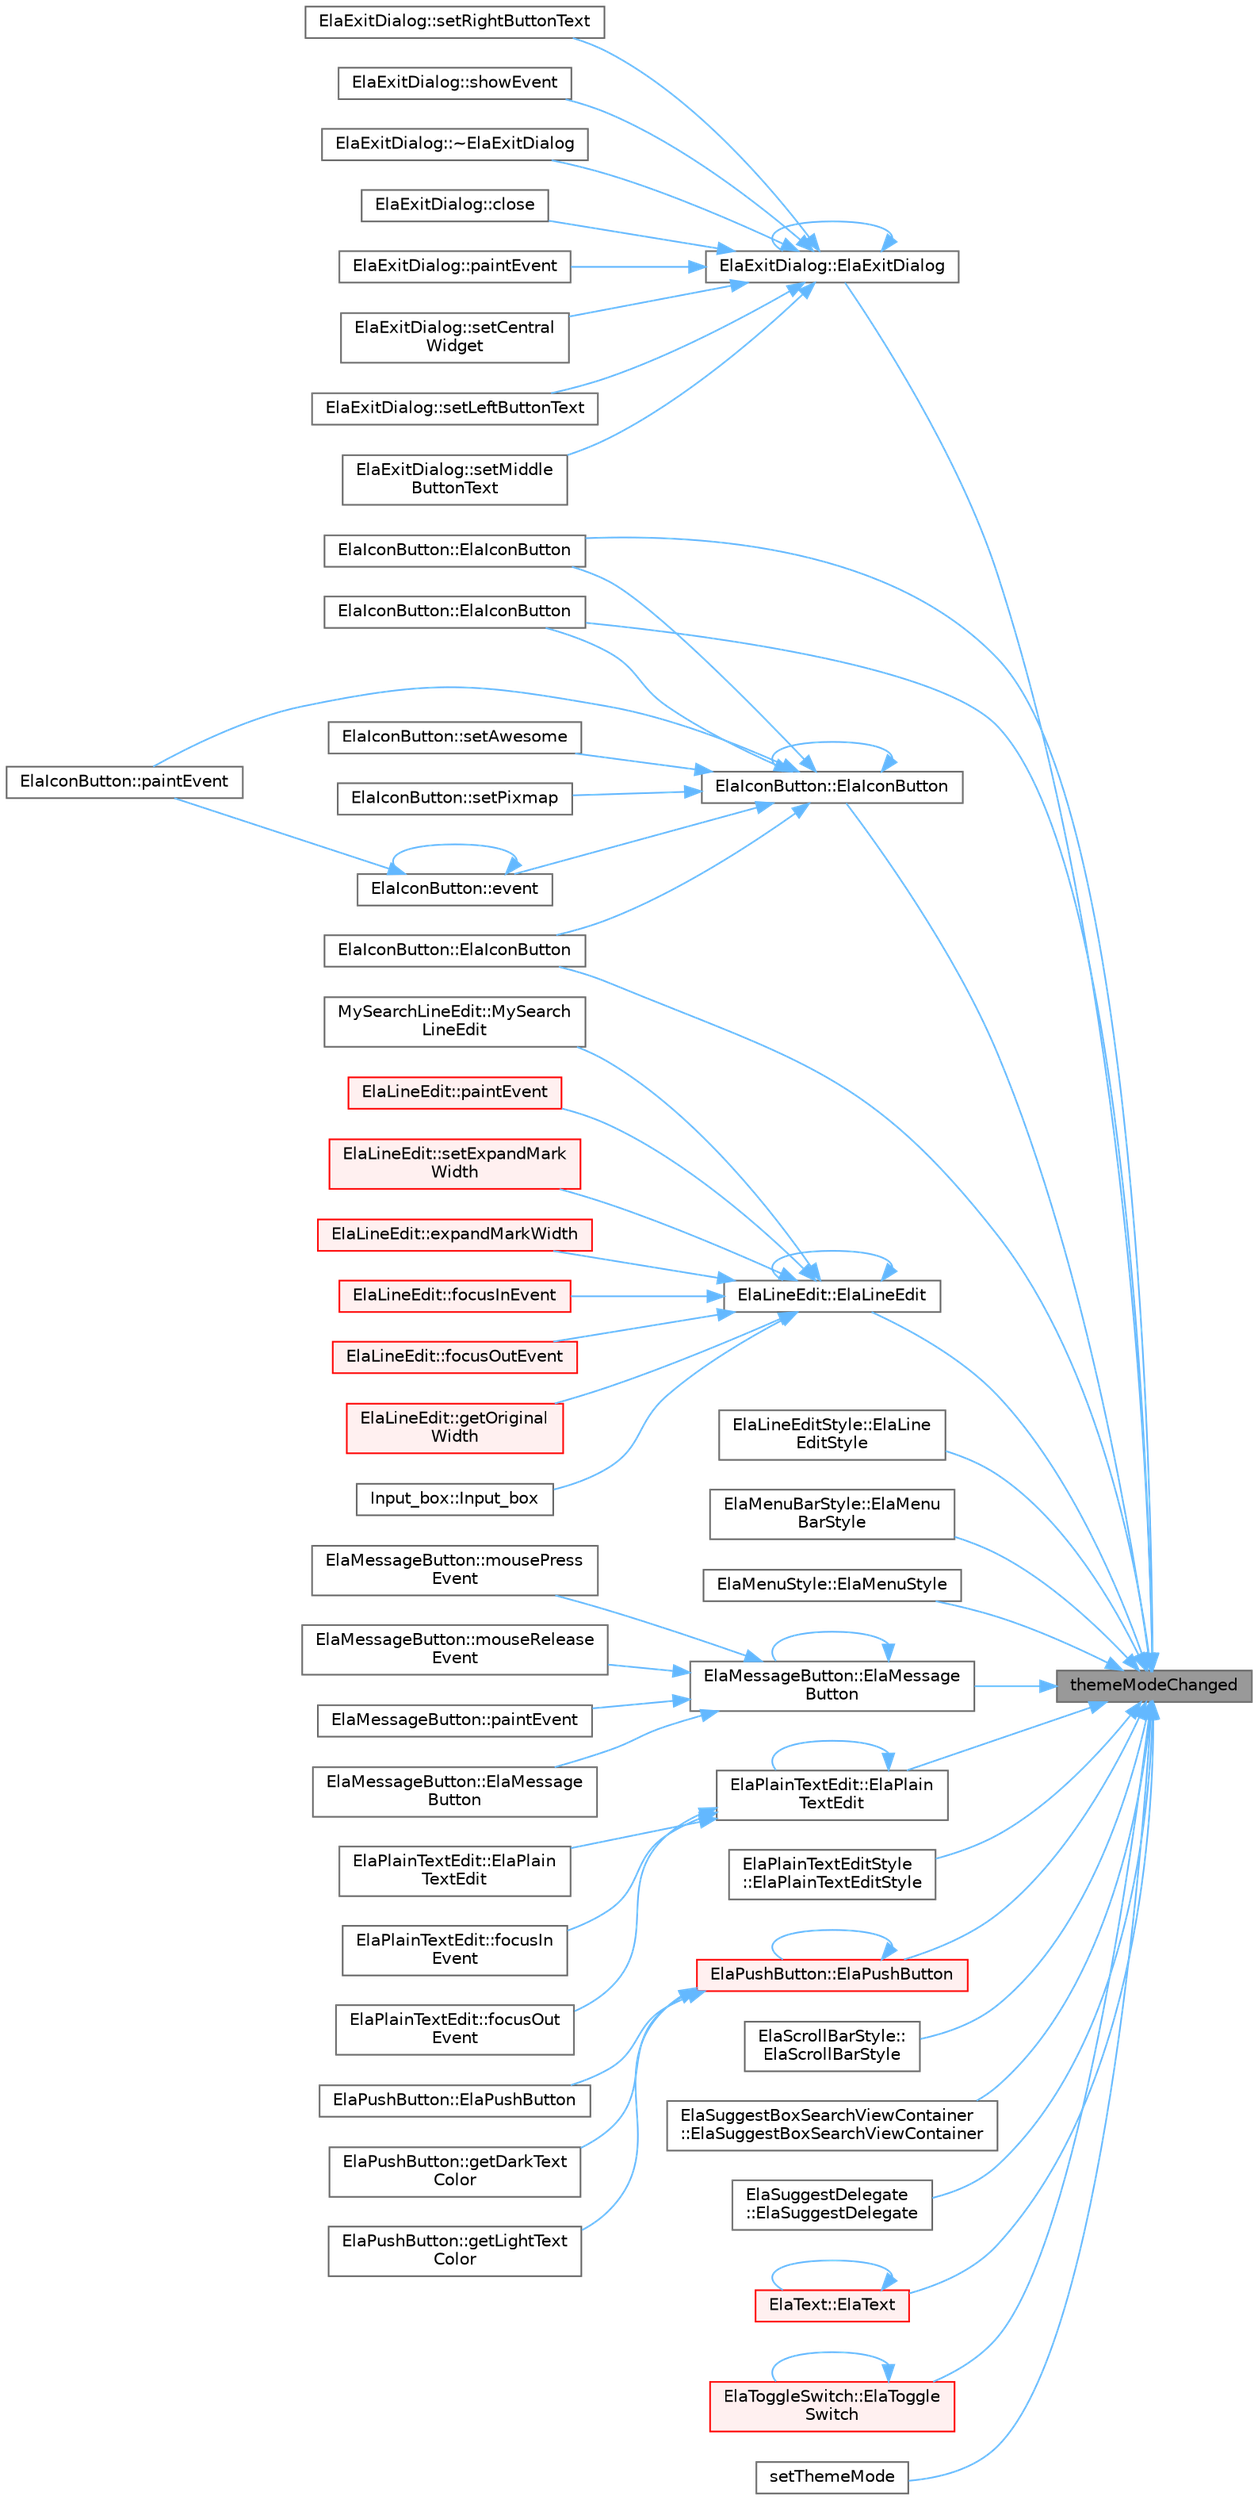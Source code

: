 digraph "themeModeChanged"
{
 // LATEX_PDF_SIZE
  bgcolor="transparent";
  edge [fontname=Helvetica,fontsize=10,labelfontname=Helvetica,labelfontsize=10];
  node [fontname=Helvetica,fontsize=10,shape=box,height=0.2,width=0.4];
  rankdir="RL";
  Node1 [id="Node000001",label="themeModeChanged",height=0.2,width=0.4,color="gray40", fillcolor="grey60", style="filled", fontcolor="black",tooltip="主题模式更改信号"];
  Node1 -> Node2 [id="edge1_Node000001_Node000002",dir="back",color="steelblue1",style="solid",tooltip=" "];
  Node2 [id="Node000002",label="ElaExitDialog::ElaExitDialog",height=0.2,width=0.4,color="grey40", fillcolor="white", style="filled",URL="$class_ela_exit_dialog.html#a7e42279a906937fc42f9e9b4a15a6897",tooltip="构造函数，初始化退出对话框"];
  Node2 -> Node3 [id="edge2_Node000002_Node000003",dir="back",color="steelblue1",style="solid",tooltip=" "];
  Node3 [id="Node000003",label="ElaExitDialog::close",height=0.2,width=0.4,color="grey40", fillcolor="white", style="filled",URL="$class_ela_exit_dialog.html#a5ae591df94fc66ccb85cbb6565368bca",tooltip="关闭对话框"];
  Node2 -> Node2 [id="edge3_Node000002_Node000002",dir="back",color="steelblue1",style="solid",tooltip=" "];
  Node2 -> Node4 [id="edge4_Node000002_Node000004",dir="back",color="steelblue1",style="solid",tooltip=" "];
  Node4 [id="Node000004",label="ElaExitDialog::paintEvent",height=0.2,width=0.4,color="grey40", fillcolor="white", style="filled",URL="$class_ela_exit_dialog.html#aa71936647c7e332ab07cbec003a8c9a2",tooltip="重绘事件，绘制对话框背景和按钮区域"];
  Node2 -> Node5 [id="edge5_Node000002_Node000005",dir="back",color="steelblue1",style="solid",tooltip=" "];
  Node5 [id="Node000005",label="ElaExitDialog::setCentral\lWidget",height=0.2,width=0.4,color="grey40", fillcolor="white", style="filled",URL="$class_ela_exit_dialog.html#abfd23d905a6b35904adbb11fb844216d",tooltip="设置中心控件"];
  Node2 -> Node6 [id="edge6_Node000002_Node000006",dir="back",color="steelblue1",style="solid",tooltip=" "];
  Node6 [id="Node000006",label="ElaExitDialog::setLeftButtonText",height=0.2,width=0.4,color="grey40", fillcolor="white", style="filled",URL="$class_ela_exit_dialog.html#a224f1bf4051058689a09652102d86795",tooltip="设置左侧按钮文本"];
  Node2 -> Node7 [id="edge7_Node000002_Node000007",dir="back",color="steelblue1",style="solid",tooltip=" "];
  Node7 [id="Node000007",label="ElaExitDialog::setMiddle\lButtonText",height=0.2,width=0.4,color="grey40", fillcolor="white", style="filled",URL="$class_ela_exit_dialog.html#a10c111bdcf8942d67e05440cd391b31d",tooltip="设置中间按钮文本"];
  Node2 -> Node8 [id="edge8_Node000002_Node000008",dir="back",color="steelblue1",style="solid",tooltip=" "];
  Node8 [id="Node000008",label="ElaExitDialog::setRightButtonText",height=0.2,width=0.4,color="grey40", fillcolor="white", style="filled",URL="$class_ela_exit_dialog.html#ab4df0b3f7b92f03ee25c00ed7a8c49eb",tooltip="设置右侧按钮文本"];
  Node2 -> Node9 [id="edge9_Node000002_Node000009",dir="back",color="steelblue1",style="solid",tooltip=" "];
  Node9 [id="Node000009",label="ElaExitDialog::showEvent",height=0.2,width=0.4,color="grey40", fillcolor="white", style="filled",URL="$class_ela_exit_dialog.html#a26eb1890b4d4dfb7bf76fb7c44cbdebf",tooltip="显示事件处理"];
  Node2 -> Node10 [id="edge10_Node000002_Node000010",dir="back",color="steelblue1",style="solid",tooltip=" "];
  Node10 [id="Node000010",label="ElaExitDialog::~ElaExitDialog",height=0.2,width=0.4,color="grey40", fillcolor="white", style="filled",URL="$class_ela_exit_dialog.html#aacbd11f0c5785789a7e7ac36efa68fbf",tooltip="析构函数，释放退出对话框资源"];
  Node1 -> Node11 [id="edge11_Node000001_Node000011",dir="back",color="steelblue1",style="solid",tooltip=" "];
  Node11 [id="Node000011",label="ElaIconButton::ElaIconButton",height=0.2,width=0.4,color="grey40", fillcolor="white", style="filled",URL="$class_ela_icon_button.html#a7c38e0a373f4e4522434122777b2e38e",tooltip="构造函数，初始化带 Ela 图标、像素大小和固定尺寸的按钮"];
  Node1 -> Node12 [id="edge12_Node000001_Node000012",dir="back",color="steelblue1",style="solid",tooltip=" "];
  Node12 [id="Node000012",label="ElaIconButton::ElaIconButton",height=0.2,width=0.4,color="grey40", fillcolor="white", style="filled",URL="$class_ela_icon_button.html#a97aeb3ecec19a733d28798712bef954f",tooltip="构造函数，初始化带 Ela 图标和像素大小的按钮"];
  Node1 -> Node13 [id="edge13_Node000001_Node000013",dir="back",color="steelblue1",style="solid",tooltip=" "];
  Node13 [id="Node000013",label="ElaIconButton::ElaIconButton",height=0.2,width=0.4,color="grey40", fillcolor="white", style="filled",URL="$class_ela_icon_button.html#aec8b793e9f1cebaf26cabeaf1fbfe73d",tooltip="构造函数，初始化带 Ela 图标的按钮"];
  Node1 -> Node14 [id="edge14_Node000001_Node000014",dir="back",color="steelblue1",style="solid",tooltip=" "];
  Node14 [id="Node000014",label="ElaIconButton::ElaIconButton",height=0.2,width=0.4,color="grey40", fillcolor="white", style="filled",URL="$class_ela_icon_button.html#a7f5e8688b8742d881e96f391b7df024e",tooltip="构造函数，初始化带图像的图标按钮"];
  Node14 -> Node11 [id="edge15_Node000014_Node000011",dir="back",color="steelblue1",style="solid",tooltip=" "];
  Node14 -> Node12 [id="edge16_Node000014_Node000012",dir="back",color="steelblue1",style="solid",tooltip=" "];
  Node14 -> Node13 [id="edge17_Node000014_Node000013",dir="back",color="steelblue1",style="solid",tooltip=" "];
  Node14 -> Node14 [id="edge18_Node000014_Node000014",dir="back",color="steelblue1",style="solid",tooltip=" "];
  Node14 -> Node15 [id="edge19_Node000014_Node000015",dir="back",color="steelblue1",style="solid",tooltip=" "];
  Node15 [id="Node000015",label="ElaIconButton::event",height=0.2,width=0.4,color="grey40", fillcolor="white", style="filled",URL="$class_ela_icon_button.html#a4df57dfac7a608de1ed3dc7bceda487e",tooltip="事件处理"];
  Node15 -> Node15 [id="edge20_Node000015_Node000015",dir="back",color="steelblue1",style="solid",tooltip=" "];
  Node15 -> Node16 [id="edge21_Node000015_Node000016",dir="back",color="steelblue1",style="solid",tooltip=" "];
  Node16 [id="Node000016",label="ElaIconButton::paintEvent",height=0.2,width=0.4,color="grey40", fillcolor="white", style="filled",URL="$class_ela_icon_button.html#aa71936647c7e332ab07cbec003a8c9a2",tooltip="绘制事件，绘制按钮外观"];
  Node14 -> Node16 [id="edge22_Node000014_Node000016",dir="back",color="steelblue1",style="solid",tooltip=" "];
  Node14 -> Node17 [id="edge23_Node000014_Node000017",dir="back",color="steelblue1",style="solid",tooltip=" "];
  Node17 [id="Node000017",label="ElaIconButton::setAwesome",height=0.2,width=0.4,color="grey40", fillcolor="white", style="filled",URL="$class_ela_icon_button.html#a4322eb32fcff76149f188e6524abbdeb",tooltip="设置 Ela 图标"];
  Node14 -> Node18 [id="edge24_Node000014_Node000018",dir="back",color="steelblue1",style="solid",tooltip=" "];
  Node18 [id="Node000018",label="ElaIconButton::setPixmap",height=0.2,width=0.4,color="grey40", fillcolor="white", style="filled",URL="$class_ela_icon_button.html#a9c7df1125913dcff73bea814ccce6450",tooltip="设置按钮图像"];
  Node1 -> Node19 [id="edge25_Node000001_Node000019",dir="back",color="steelblue1",style="solid",tooltip=" "];
  Node19 [id="Node000019",label="ElaLineEdit::ElaLineEdit",height=0.2,width=0.4,color="grey40", fillcolor="white", style="filled",URL="$class_ela_line_edit.html#ad5b1bd2b489835fea5bdeadd9e8a79d6",tooltip=" "];
  Node19 -> Node19 [id="edge26_Node000019_Node000019",dir="back",color="steelblue1",style="solid",tooltip=" "];
  Node19 -> Node20 [id="edge27_Node000019_Node000020",dir="back",color="steelblue1",style="solid",tooltip=" "];
  Node20 [id="Node000020",label="ElaLineEdit::expandMarkWidth",height=0.2,width=0.4,color="red", fillcolor="#FFF0F0", style="filled",URL="$class_ela_line_edit.html#a9b65ee85d948d92f51235eb73d4606a4",tooltip=" "];
  Node19 -> Node22 [id="edge28_Node000019_Node000022",dir="back",color="steelblue1",style="solid",tooltip=" "];
  Node22 [id="Node000022",label="ElaLineEdit::focusInEvent",height=0.2,width=0.4,color="red", fillcolor="#FFF0F0", style="filled",URL="$class_ela_line_edit.html#abe839d2e8f13054e4eaf762f8ec98e50",tooltip=" "];
  Node19 -> Node24 [id="edge29_Node000019_Node000024",dir="back",color="steelblue1",style="solid",tooltip=" "];
  Node24 [id="Node000024",label="ElaLineEdit::focusOutEvent",height=0.2,width=0.4,color="red", fillcolor="#FFF0F0", style="filled",URL="$class_ela_line_edit.html#a34b9c9f85e5a9f57123a2ac7398fa7d2",tooltip=" "];
  Node19 -> Node26 [id="edge30_Node000019_Node000026",dir="back",color="steelblue1",style="solid",tooltip=" "];
  Node26 [id="Node000026",label="ElaLineEdit::getOriginal\lWidth",height=0.2,width=0.4,color="red", fillcolor="#FFF0F0", style="filled",URL="$class_ela_line_edit.html#a8810f8850c96d963290ef5151d80b53d",tooltip=" "];
  Node19 -> Node29 [id="edge31_Node000019_Node000029",dir="back",color="steelblue1",style="solid",tooltip=" "];
  Node29 [id="Node000029",label="Input_box::Input_box",height=0.2,width=0.4,color="grey40", fillcolor="white", style="filled",URL="$class_input__box.html#af655b895867df86873aae06511e81fdc",tooltip=" "];
  Node19 -> Node30 [id="edge32_Node000019_Node000030",dir="back",color="steelblue1",style="solid",tooltip=" "];
  Node30 [id="Node000030",label="MySearchLineEdit::MySearch\lLineEdit",height=0.2,width=0.4,color="grey40", fillcolor="white", style="filled",URL="$class_my_search_line_edit.html#ab5080d3863379b58461217d6651429d2",tooltip="构造函数，初始化搜索输入框"];
  Node19 -> Node31 [id="edge33_Node000019_Node000031",dir="back",color="steelblue1",style="solid",tooltip=" "];
  Node31 [id="Node000031",label="ElaLineEdit::paintEvent",height=0.2,width=0.4,color="red", fillcolor="#FFF0F0", style="filled",URL="$class_ela_line_edit.html#aa71936647c7e332ab07cbec003a8c9a2",tooltip=" "];
  Node19 -> Node33 [id="edge34_Node000019_Node000033",dir="back",color="steelblue1",style="solid",tooltip=" "];
  Node33 [id="Node000033",label="ElaLineEdit::setExpandMark\lWidth",height=0.2,width=0.4,color="red", fillcolor="#FFF0F0", style="filled",URL="$class_ela_line_edit.html#ae5a81c2f46cd331edceca9c48d292086",tooltip=" "];
  Node1 -> Node35 [id="edge35_Node000001_Node000035",dir="back",color="steelblue1",style="solid",tooltip=" "];
  Node35 [id="Node000035",label="ElaLineEditStyle::ElaLine\lEditStyle",height=0.2,width=0.4,color="grey40", fillcolor="white", style="filled",URL="$class_ela_line_edit_style.html#a08f23351c8beb7f8b6bc3a974f368b5d",tooltip=" "];
  Node1 -> Node36 [id="edge36_Node000001_Node000036",dir="back",color="steelblue1",style="solid",tooltip=" "];
  Node36 [id="Node000036",label="ElaMenuBarStyle::ElaMenu\lBarStyle",height=0.2,width=0.4,color="grey40", fillcolor="white", style="filled",URL="$class_ela_menu_bar_style.html#a0292e0987b3746b16fce31cbee139ff9",tooltip="构造函数，初始化菜单栏样式"];
  Node1 -> Node37 [id="edge37_Node000001_Node000037",dir="back",color="steelblue1",style="solid",tooltip=" "];
  Node37 [id="Node000037",label="ElaMenuStyle::ElaMenuStyle",height=0.2,width=0.4,color="grey40", fillcolor="white", style="filled",URL="$class_ela_menu_style.html#ac6f7410f7c480fd68fdf16fe81a28551",tooltip="构造函数，初始化菜单样式"];
  Node1 -> Node38 [id="edge38_Node000001_Node000038",dir="back",color="steelblue1",style="solid",tooltip=" "];
  Node38 [id="Node000038",label="ElaMessageButton::ElaMessage\lButton",height=0.2,width=0.4,color="grey40", fillcolor="white", style="filled",URL="$class_ela_message_button.html#ad697d17c791aeddec311d54c29f62406",tooltip="构造函数，初始化消息按钮"];
  Node38 -> Node39 [id="edge39_Node000038_Node000039",dir="back",color="steelblue1",style="solid",tooltip=" "];
  Node39 [id="Node000039",label="ElaMessageButton::ElaMessage\lButton",height=0.2,width=0.4,color="grey40", fillcolor="white", style="filled",URL="$class_ela_message_button.html#a53c58626b174bb63ac8f398c7f999ae0",tooltip="构造函数，初始化带文本的消息按钮"];
  Node38 -> Node38 [id="edge40_Node000038_Node000038",dir="back",color="steelblue1",style="solid",tooltip=" "];
  Node38 -> Node40 [id="edge41_Node000038_Node000040",dir="back",color="steelblue1",style="solid",tooltip=" "];
  Node40 [id="Node000040",label="ElaMessageButton::mousePress\lEvent",height=0.2,width=0.4,color="grey40", fillcolor="white", style="filled",URL="$class_ela_message_button.html#a7523c71b2bf60975302287ec8923f80e",tooltip="鼠标按下事件处理"];
  Node38 -> Node41 [id="edge42_Node000038_Node000041",dir="back",color="steelblue1",style="solid",tooltip=" "];
  Node41 [id="Node000041",label="ElaMessageButton::mouseRelease\lEvent",height=0.2,width=0.4,color="grey40", fillcolor="white", style="filled",URL="$class_ela_message_button.html#a2de3e1806dc8e5d659fc1f35545a5b87",tooltip="鼠标释放事件处理"];
  Node38 -> Node42 [id="edge43_Node000038_Node000042",dir="back",color="steelblue1",style="solid",tooltip=" "];
  Node42 [id="Node000042",label="ElaMessageButton::paintEvent",height=0.2,width=0.4,color="grey40", fillcolor="white", style="filled",URL="$class_ela_message_button.html#aa71936647c7e332ab07cbec003a8c9a2",tooltip="绘制事件，绘制按钮外观"];
  Node1 -> Node43 [id="edge44_Node000001_Node000043",dir="back",color="steelblue1",style="solid",tooltip=" "];
  Node43 [id="Node000043",label="ElaPlainTextEdit::ElaPlain\lTextEdit",height=0.2,width=0.4,color="grey40", fillcolor="white", style="filled",URL="$class_ela_plain_text_edit.html#a312bf86030663f9d51c6e2b9e0e94e85",tooltip="构造函数，初始化纯文本编辑框"];
  Node43 -> Node44 [id="edge45_Node000043_Node000044",dir="back",color="steelblue1",style="solid",tooltip=" "];
  Node44 [id="Node000044",label="ElaPlainTextEdit::ElaPlain\lTextEdit",height=0.2,width=0.4,color="grey40", fillcolor="white", style="filled",URL="$class_ela_plain_text_edit.html#ad39110927e3babb9a98230617318438d",tooltip="构造函数，初始化带文本的纯文本编辑框"];
  Node43 -> Node43 [id="edge46_Node000043_Node000043",dir="back",color="steelblue1",style="solid",tooltip=" "];
  Node43 -> Node45 [id="edge47_Node000043_Node000045",dir="back",color="steelblue1",style="solid",tooltip=" "];
  Node45 [id="Node000045",label="ElaPlainTextEdit::focusIn\lEvent",height=0.2,width=0.4,color="grey40", fillcolor="white", style="filled",URL="$class_ela_plain_text_edit.html#abe839d2e8f13054e4eaf762f8ec98e50",tooltip="焦点进入事件处理"];
  Node43 -> Node46 [id="edge48_Node000043_Node000046",dir="back",color="steelblue1",style="solid",tooltip=" "];
  Node46 [id="Node000046",label="ElaPlainTextEdit::focusOut\lEvent",height=0.2,width=0.4,color="grey40", fillcolor="white", style="filled",URL="$class_ela_plain_text_edit.html#a34b9c9f85e5a9f57123a2ac7398fa7d2",tooltip="焦点离开事件处理"];
  Node1 -> Node47 [id="edge49_Node000001_Node000047",dir="back",color="steelblue1",style="solid",tooltip=" "];
  Node47 [id="Node000047",label="ElaPlainTextEditStyle\l::ElaPlainTextEditStyle",height=0.2,width=0.4,color="grey40", fillcolor="white", style="filled",URL="$class_ela_plain_text_edit_style.html#a10099fa0a442f1eacbdccddfdaba2f8a",tooltip="构造函数，初始化自定义样式"];
  Node1 -> Node48 [id="edge50_Node000001_Node000048",dir="back",color="steelblue1",style="solid",tooltip=" "];
  Node48 [id="Node000048",label="ElaPushButton::ElaPushButton",height=0.2,width=0.4,color="red", fillcolor="#FFF0F0", style="filled",URL="$class_ela_push_button.html#aa96d543684d5c101e9556339dd03e519",tooltip="构造函数，初始化按钮"];
  Node48 -> Node49 [id="edge51_Node000048_Node000049",dir="back",color="steelblue1",style="solid",tooltip=" "];
  Node49 [id="Node000049",label="ElaPushButton::ElaPushButton",height=0.2,width=0.4,color="grey40", fillcolor="white", style="filled",URL="$class_ela_push_button.html#aa0e3b9f43856fdab49765a963704e963",tooltip="构造函数，初始化带文本的按钮"];
  Node48 -> Node48 [id="edge52_Node000048_Node000048",dir="back",color="steelblue1",style="solid",tooltip=" "];
  Node48 -> Node50 [id="edge53_Node000048_Node000050",dir="back",color="steelblue1",style="solid",tooltip=" "];
  Node50 [id="Node000050",label="ElaPushButton::getDarkText\lColor",height=0.2,width=0.4,color="grey40", fillcolor="white", style="filled",URL="$class_ela_push_button.html#a7eecbbc72b2ed0a03df0bb9b08f25f94",tooltip="获取暗色主题文本颜色"];
  Node48 -> Node51 [id="edge54_Node000048_Node000051",dir="back",color="steelblue1",style="solid",tooltip=" "];
  Node51 [id="Node000051",label="ElaPushButton::getLightText\lColor",height=0.2,width=0.4,color="grey40", fillcolor="white", style="filled",URL="$class_ela_push_button.html#ac1561eadb1c56e3315a7ea7d3445b989",tooltip="获取亮色主题文本颜色"];
  Node1 -> Node57 [id="edge55_Node000001_Node000057",dir="back",color="steelblue1",style="solid",tooltip=" "];
  Node57 [id="Node000057",label="ElaScrollBarStyle::\lElaScrollBarStyle",height=0.2,width=0.4,color="grey40", fillcolor="white", style="filled",URL="$class_ela_scroll_bar_style.html#a73de6a1a7915ace29938795e3f3e2e1a",tooltip="构造函数，初始化自定义样式"];
  Node1 -> Node58 [id="edge56_Node000001_Node000058",dir="back",color="steelblue1",style="solid",tooltip=" "];
  Node58 [id="Node000058",label="ElaSuggestBoxSearchViewContainer\l::ElaSuggestBoxSearchViewContainer",height=0.2,width=0.4,color="grey40", fillcolor="white", style="filled",URL="$class_ela_suggest_box_search_view_container.html#add55defb826a8ed574d7ec2c28c9c21d",tooltip="构造函数"];
  Node1 -> Node59 [id="edge57_Node000001_Node000059",dir="back",color="steelblue1",style="solid",tooltip=" "];
  Node59 [id="Node000059",label="ElaSuggestDelegate\l::ElaSuggestDelegate",height=0.2,width=0.4,color="grey40", fillcolor="white", style="filled",URL="$class_ela_suggest_delegate.html#aa831ddd874c915d2e8f39aa9424258d1",tooltip="构造函数"];
  Node1 -> Node60 [id="edge58_Node000001_Node000060",dir="back",color="steelblue1",style="solid",tooltip=" "];
  Node60 [id="Node000060",label="ElaText::ElaText",height=0.2,width=0.4,color="red", fillcolor="#FFF0F0", style="filled",URL="$class_ela_text.html#a65713c0f1dcfcd5d75b7625ea66b48a8",tooltip="构造函数，初始化文本标签"];
  Node60 -> Node60 [id="edge59_Node000060_Node000060",dir="back",color="steelblue1",style="solid",tooltip=" "];
  Node1 -> Node64 [id="edge60_Node000001_Node000064",dir="back",color="steelblue1",style="solid",tooltip=" "];
  Node64 [id="Node000064",label="ElaToggleSwitch::ElaToggle\lSwitch",height=0.2,width=0.4,color="red", fillcolor="#FFF0F0", style="filled",URL="$class_ela_toggle_switch.html#adc2bfd8e07fe27761fd902f1ff443bf0",tooltip="构造函数"];
  Node64 -> Node64 [id="edge61_Node000064_Node000064",dir="back",color="steelblue1",style="solid",tooltip=" "];
  Node1 -> Node72 [id="edge62_Node000001_Node000072",dir="back",color="steelblue1",style="solid",tooltip=" "];
  Node72 [id="Node000072",label="setThemeMode",height=0.2,width=0.4,color="grey40", fillcolor="white", style="filled",URL="$class_ela_theme.html#ab7b4dcd373aa8c8b105cf529e45fb22e",tooltip="设置主题模式"];
}
